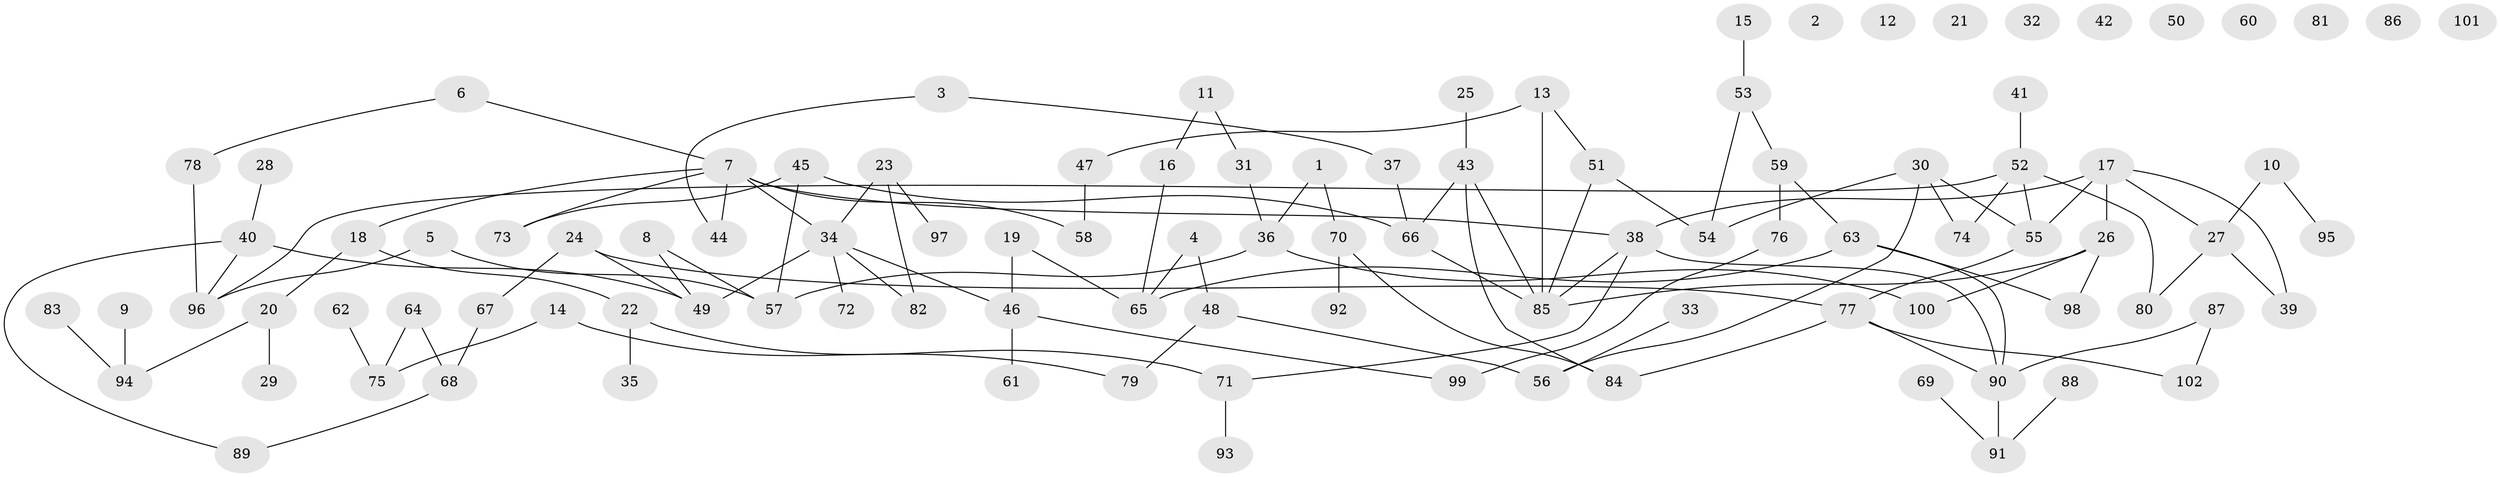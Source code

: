 // coarse degree distribution, {3: 0.08571428571428572, 0: 0.14285714285714285, 2: 0.37142857142857144, 4: 0.11428571428571428, 8: 0.02857142857142857, 1: 0.12857142857142856, 7: 0.014285714285714285, 5: 0.08571428571428572, 6: 0.02857142857142857}
// Generated by graph-tools (version 1.1) at 2025/41/03/06/25 10:41:19]
// undirected, 102 vertices, 121 edges
graph export_dot {
graph [start="1"]
  node [color=gray90,style=filled];
  1;
  2;
  3;
  4;
  5;
  6;
  7;
  8;
  9;
  10;
  11;
  12;
  13;
  14;
  15;
  16;
  17;
  18;
  19;
  20;
  21;
  22;
  23;
  24;
  25;
  26;
  27;
  28;
  29;
  30;
  31;
  32;
  33;
  34;
  35;
  36;
  37;
  38;
  39;
  40;
  41;
  42;
  43;
  44;
  45;
  46;
  47;
  48;
  49;
  50;
  51;
  52;
  53;
  54;
  55;
  56;
  57;
  58;
  59;
  60;
  61;
  62;
  63;
  64;
  65;
  66;
  67;
  68;
  69;
  70;
  71;
  72;
  73;
  74;
  75;
  76;
  77;
  78;
  79;
  80;
  81;
  82;
  83;
  84;
  85;
  86;
  87;
  88;
  89;
  90;
  91;
  92;
  93;
  94;
  95;
  96;
  97;
  98;
  99;
  100;
  101;
  102;
  1 -- 36;
  1 -- 70;
  3 -- 37;
  3 -- 44;
  4 -- 48;
  4 -- 65;
  5 -- 57;
  5 -- 96;
  6 -- 7;
  6 -- 78;
  7 -- 18;
  7 -- 34;
  7 -- 38;
  7 -- 44;
  7 -- 58;
  7 -- 73;
  8 -- 49;
  8 -- 57;
  9 -- 94;
  10 -- 27;
  10 -- 95;
  11 -- 16;
  11 -- 31;
  13 -- 47;
  13 -- 51;
  13 -- 85;
  14 -- 75;
  14 -- 79;
  15 -- 53;
  16 -- 65;
  17 -- 26;
  17 -- 27;
  17 -- 38;
  17 -- 39;
  17 -- 55;
  18 -- 20;
  18 -- 22;
  19 -- 46;
  19 -- 65;
  20 -- 29;
  20 -- 94;
  22 -- 35;
  22 -- 71;
  23 -- 34;
  23 -- 82;
  23 -- 97;
  24 -- 49;
  24 -- 67;
  24 -- 77;
  25 -- 43;
  26 -- 85;
  26 -- 98;
  26 -- 100;
  27 -- 39;
  27 -- 80;
  28 -- 40;
  30 -- 54;
  30 -- 55;
  30 -- 56;
  30 -- 74;
  31 -- 36;
  33 -- 56;
  34 -- 46;
  34 -- 49;
  34 -- 72;
  34 -- 82;
  36 -- 57;
  36 -- 100;
  37 -- 66;
  38 -- 71;
  38 -- 85;
  38 -- 90;
  40 -- 49;
  40 -- 89;
  40 -- 96;
  41 -- 52;
  43 -- 66;
  43 -- 84;
  43 -- 85;
  45 -- 57;
  45 -- 66;
  45 -- 73;
  46 -- 61;
  46 -- 99;
  47 -- 58;
  48 -- 56;
  48 -- 79;
  51 -- 54;
  51 -- 85;
  52 -- 55;
  52 -- 74;
  52 -- 80;
  52 -- 96;
  53 -- 54;
  53 -- 59;
  55 -- 77;
  59 -- 63;
  59 -- 76;
  62 -- 75;
  63 -- 65;
  63 -- 90;
  63 -- 98;
  64 -- 68;
  64 -- 75;
  66 -- 85;
  67 -- 68;
  68 -- 89;
  69 -- 91;
  70 -- 84;
  70 -- 92;
  71 -- 93;
  76 -- 99;
  77 -- 84;
  77 -- 90;
  77 -- 102;
  78 -- 96;
  83 -- 94;
  87 -- 90;
  87 -- 102;
  88 -- 91;
  90 -- 91;
}
